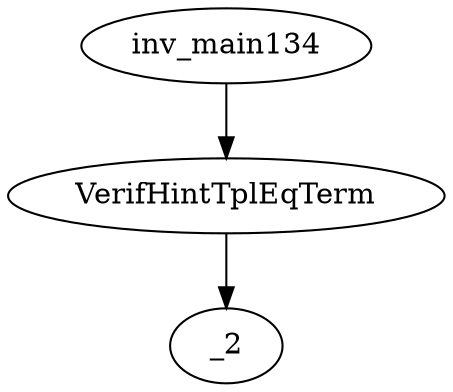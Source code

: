 digraph dag {
0 [label="inv_main134"];
1 [label="VerifHintTplEqTerm"];
2 [label="_2"];
0->1
1 -> 2
}
